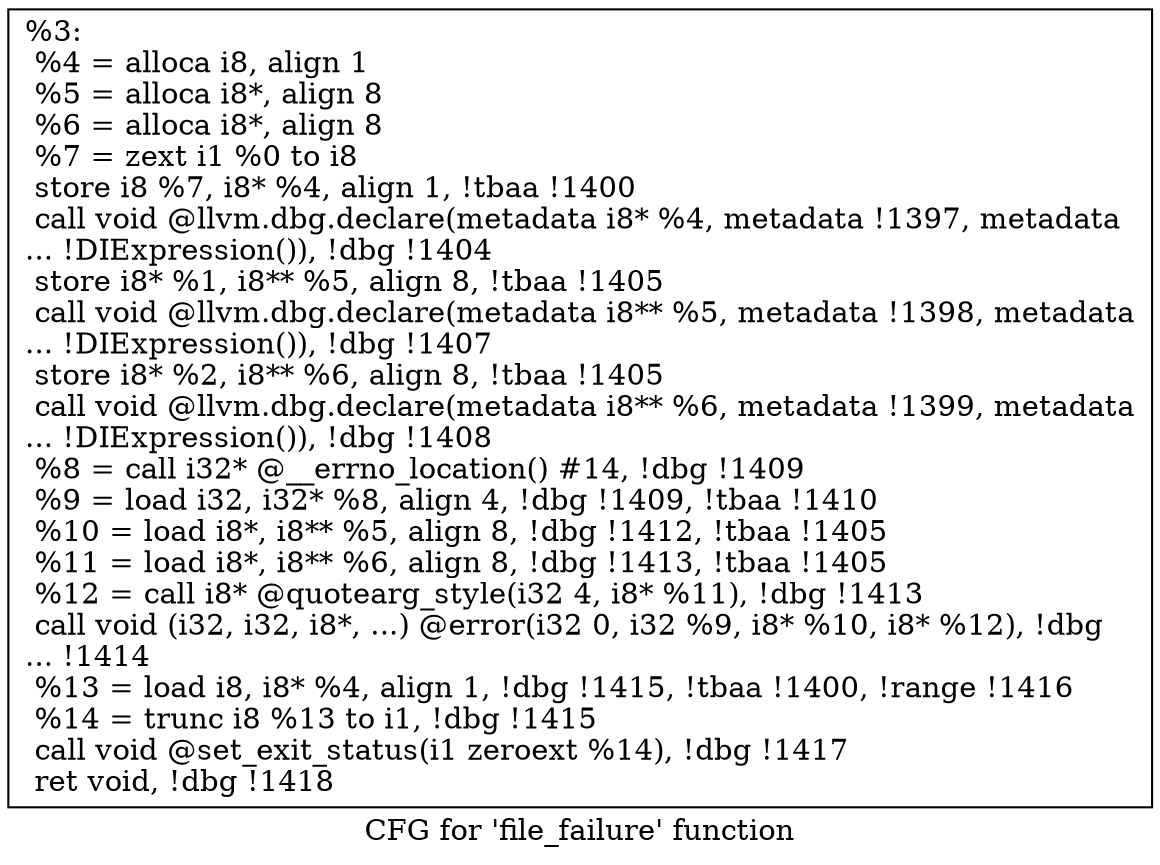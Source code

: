 digraph "CFG for 'file_failure' function" {
	label="CFG for 'file_failure' function";

	Node0x22a6ff0 [shape=record,label="{%3:\l  %4 = alloca i8, align 1\l  %5 = alloca i8*, align 8\l  %6 = alloca i8*, align 8\l  %7 = zext i1 %0 to i8\l  store i8 %7, i8* %4, align 1, !tbaa !1400\l  call void @llvm.dbg.declare(metadata i8* %4, metadata !1397, metadata\l... !DIExpression()), !dbg !1404\l  store i8* %1, i8** %5, align 8, !tbaa !1405\l  call void @llvm.dbg.declare(metadata i8** %5, metadata !1398, metadata\l... !DIExpression()), !dbg !1407\l  store i8* %2, i8** %6, align 8, !tbaa !1405\l  call void @llvm.dbg.declare(metadata i8** %6, metadata !1399, metadata\l... !DIExpression()), !dbg !1408\l  %8 = call i32* @__errno_location() #14, !dbg !1409\l  %9 = load i32, i32* %8, align 4, !dbg !1409, !tbaa !1410\l  %10 = load i8*, i8** %5, align 8, !dbg !1412, !tbaa !1405\l  %11 = load i8*, i8** %6, align 8, !dbg !1413, !tbaa !1405\l  %12 = call i8* @quotearg_style(i32 4, i8* %11), !dbg !1413\l  call void (i32, i32, i8*, ...) @error(i32 0, i32 %9, i8* %10, i8* %12), !dbg\l... !1414\l  %13 = load i8, i8* %4, align 1, !dbg !1415, !tbaa !1400, !range !1416\l  %14 = trunc i8 %13 to i1, !dbg !1415\l  call void @set_exit_status(i1 zeroext %14), !dbg !1417\l  ret void, !dbg !1418\l}"];
}
